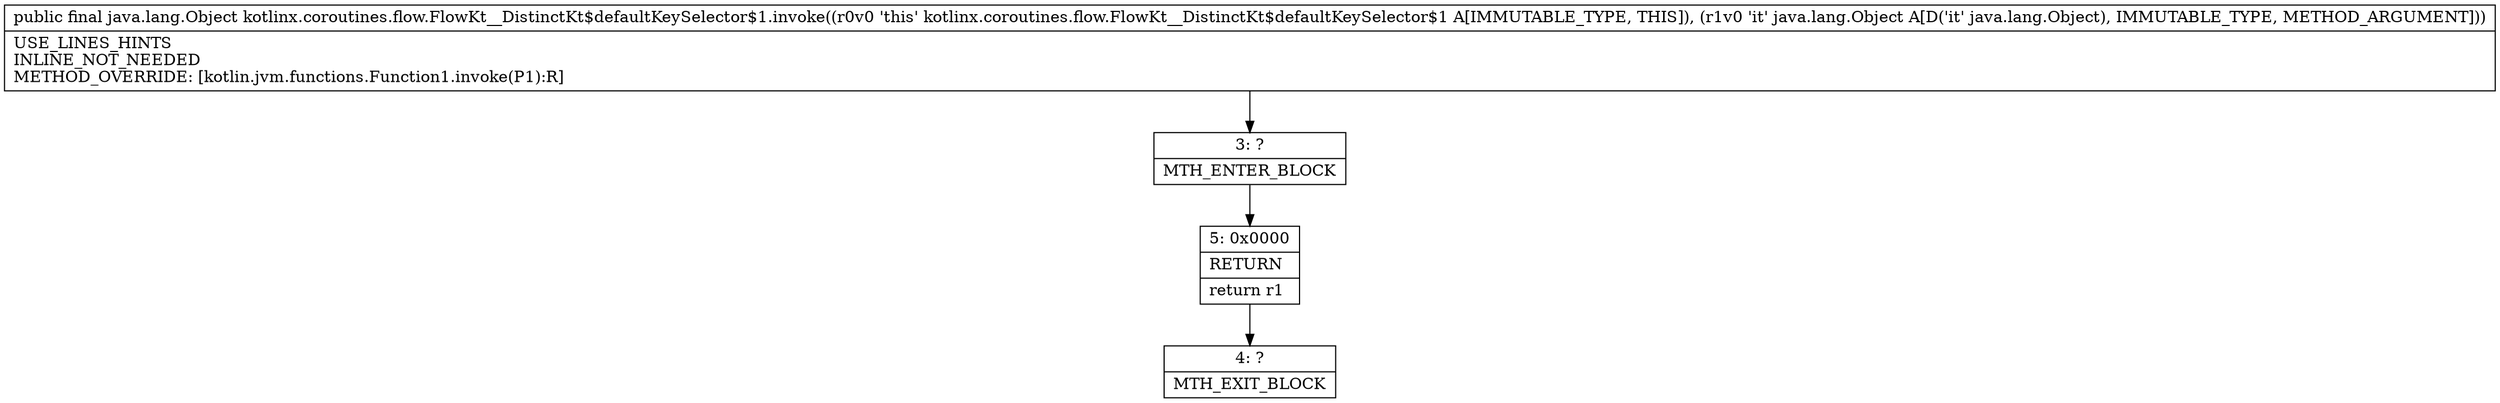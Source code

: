 digraph "CFG forkotlinx.coroutines.flow.FlowKt__DistinctKt$defaultKeySelector$1.invoke(Ljava\/lang\/Object;)Ljava\/lang\/Object;" {
Node_3 [shape=record,label="{3\:\ ?|MTH_ENTER_BLOCK\l}"];
Node_5 [shape=record,label="{5\:\ 0x0000|RETURN\l|return r1\l}"];
Node_4 [shape=record,label="{4\:\ ?|MTH_EXIT_BLOCK\l}"];
MethodNode[shape=record,label="{public final java.lang.Object kotlinx.coroutines.flow.FlowKt__DistinctKt$defaultKeySelector$1.invoke((r0v0 'this' kotlinx.coroutines.flow.FlowKt__DistinctKt$defaultKeySelector$1 A[IMMUTABLE_TYPE, THIS]), (r1v0 'it' java.lang.Object A[D('it' java.lang.Object), IMMUTABLE_TYPE, METHOD_ARGUMENT]))  | USE_LINES_HINTS\lINLINE_NOT_NEEDED\lMETHOD_OVERRIDE: [kotlin.jvm.functions.Function1.invoke(P1):R]\l}"];
MethodNode -> Node_3;Node_3 -> Node_5;
Node_5 -> Node_4;
}

